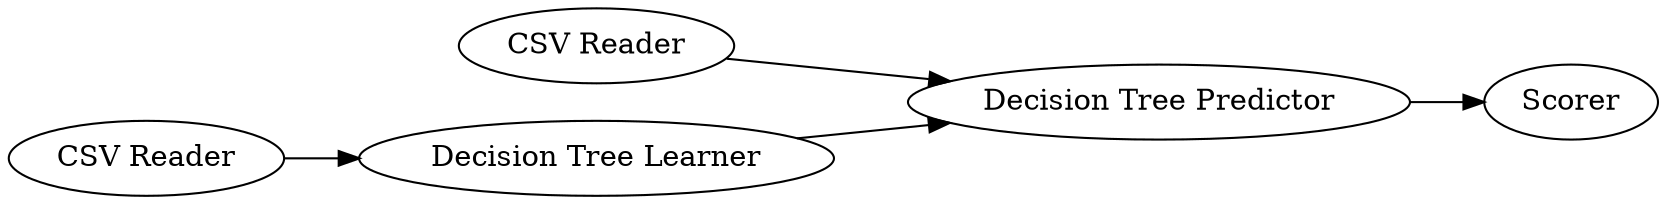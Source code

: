 digraph {
	3 -> 7
	2 -> 3
	1 -> 7
	7 -> 6
	1 [label="CSV Reader"]
	7 [label="Decision Tree Predictor"]
	6 [label=Scorer]
	3 [label="Decision Tree Learner"]
	2 [label="CSV Reader"]
	rankdir=LR
}
